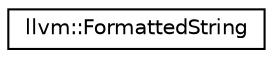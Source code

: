 digraph "Graphical Class Hierarchy"
{
  edge [fontname="Helvetica",fontsize="10",labelfontname="Helvetica",labelfontsize="10"];
  node [fontname="Helvetica",fontsize="10",shape=record];
  rankdir="LR";
  Node1 [label="llvm::FormattedString",height=0.2,width=0.4,color="black", fillcolor="white", style="filled",URL="$classllvm_1_1FormattedString.html",tooltip="This is a helper class used for left_justify() and right_justify(). "];
}
